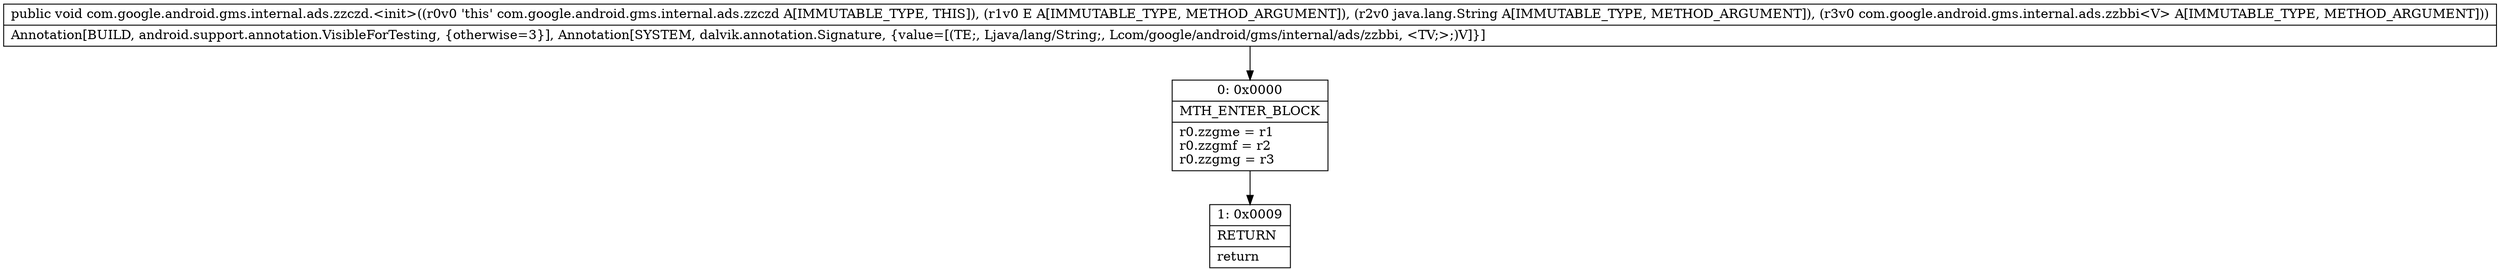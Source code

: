 digraph "CFG forcom.google.android.gms.internal.ads.zzczd.\<init\>(Ljava\/lang\/Object;Ljava\/lang\/String;Lcom\/google\/android\/gms\/internal\/ads\/zzbbi;)V" {
Node_0 [shape=record,label="{0\:\ 0x0000|MTH_ENTER_BLOCK\l|r0.zzgme = r1\lr0.zzgmf = r2\lr0.zzgmg = r3\l}"];
Node_1 [shape=record,label="{1\:\ 0x0009|RETURN\l|return\l}"];
MethodNode[shape=record,label="{public void com.google.android.gms.internal.ads.zzczd.\<init\>((r0v0 'this' com.google.android.gms.internal.ads.zzczd A[IMMUTABLE_TYPE, THIS]), (r1v0 E A[IMMUTABLE_TYPE, METHOD_ARGUMENT]), (r2v0 java.lang.String A[IMMUTABLE_TYPE, METHOD_ARGUMENT]), (r3v0 com.google.android.gms.internal.ads.zzbbi\<V\> A[IMMUTABLE_TYPE, METHOD_ARGUMENT]))  | Annotation[BUILD, android.support.annotation.VisibleForTesting, \{otherwise=3\}], Annotation[SYSTEM, dalvik.annotation.Signature, \{value=[(TE;, Ljava\/lang\/String;, Lcom\/google\/android\/gms\/internal\/ads\/zzbbi, \<TV;\>;)V]\}]\l}"];
MethodNode -> Node_0;
Node_0 -> Node_1;
}

